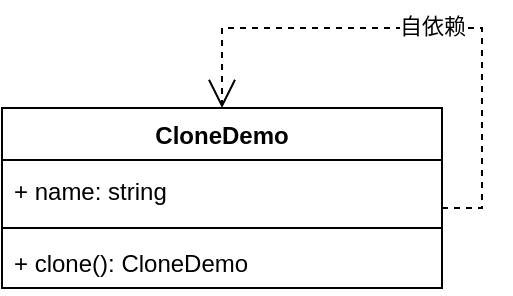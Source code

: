 <mxfile>
    <diagram name="Page-1" id="c4acf3e9-155e-7222-9cf6-157b1a14988f">
        <mxGraphModel dx="344" dy="222" grid="1" gridSize="10" guides="1" tooltips="1" connect="1" arrows="1" fold="1" page="1" pageScale="1" pageWidth="850" pageHeight="1100" background="none" math="0" shadow="0">
            <root>
                <mxCell id="0"/>
                <mxCell id="1" parent="0"/>
                <mxCell id="KidopOKFZUAFMkktDd2t-1" value="CloneDemo" style="swimlane;fontStyle=1;align=center;verticalAlign=top;childLayout=stackLayout;horizontal=1;startSize=26;horizontalStack=0;resizeParent=1;resizeParentMax=0;resizeLast=0;collapsible=1;marginBottom=0;" parent="1" vertex="1">
                    <mxGeometry x="230" y="240" width="220" height="90" as="geometry">
                        <mxRectangle x="350" y="220" width="80" height="30" as="alternateBounds"/>
                    </mxGeometry>
                </mxCell>
                <mxCell id="KidopOKFZUAFMkktDd2t-2" value="+ name: string" style="text;align=left;verticalAlign=middle;spacingLeft=4;spacingRight=4;overflow=hidden;rotatable=0;points=[[0,0.5],[1,0.5]];portConstraint=eastwest;fontStyle=0;" parent="KidopOKFZUAFMkktDd2t-1" vertex="1">
                    <mxGeometry y="26" width="220" height="30" as="geometry"/>
                </mxCell>
                <mxCell id="KidopOKFZUAFMkktDd2t-3" value="" style="line;strokeWidth=1;fillColor=none;align=left;verticalAlign=middle;spacingTop=-1;spacingLeft=3;spacingRight=3;rotatable=0;labelPosition=right;points=[];portConstraint=eastwest;strokeColor=inherit;" parent="KidopOKFZUAFMkktDd2t-1" vertex="1">
                    <mxGeometry y="56" width="220" height="8" as="geometry"/>
                </mxCell>
                <mxCell id="KidopOKFZUAFMkktDd2t-4" value="+ clone(): CloneDemo" style="text;strokeColor=none;fillColor=none;align=left;verticalAlign=top;spacingLeft=4;spacingRight=4;overflow=hidden;rotatable=0;points=[[0,0.5],[1,0.5]];portConstraint=eastwest;fontStyle=0" parent="KidopOKFZUAFMkktDd2t-1" vertex="1">
                    <mxGeometry y="64" width="220" height="26" as="geometry"/>
                </mxCell>
                <mxCell id="txwDJevd9w8tnihkNgy9-2" value="" style="endArrow=open;endFill=1;endSize=12;html=1;rounded=0;entryX=0.5;entryY=0;entryDx=0;entryDy=0;dashed=1;" parent="1" target="KidopOKFZUAFMkktDd2t-1" edge="1">
                    <mxGeometry width="160" relative="1" as="geometry">
                        <mxPoint x="450" y="290" as="sourcePoint"/>
                        <mxPoint x="610" y="290" as="targetPoint"/>
                        <Array as="points">
                            <mxPoint x="470" y="290"/>
                            <mxPoint x="470" y="200"/>
                            <mxPoint x="340" y="200"/>
                        </Array>
                    </mxGeometry>
                </mxCell>
                <mxCell id="txwDJevd9w8tnihkNgy9-4" value="自依赖" style="edgeLabel;html=1;align=center;verticalAlign=middle;resizable=0;points=[];" parent="txwDJevd9w8tnihkNgy9-2" vertex="1" connectable="0">
                    <mxGeometry x="-0.037" y="-1" relative="1" as="geometry">
                        <mxPoint as="offset"/>
                    </mxGeometry>
                </mxCell>
            </root>
        </mxGraphModel>
    </diagram>
</mxfile>